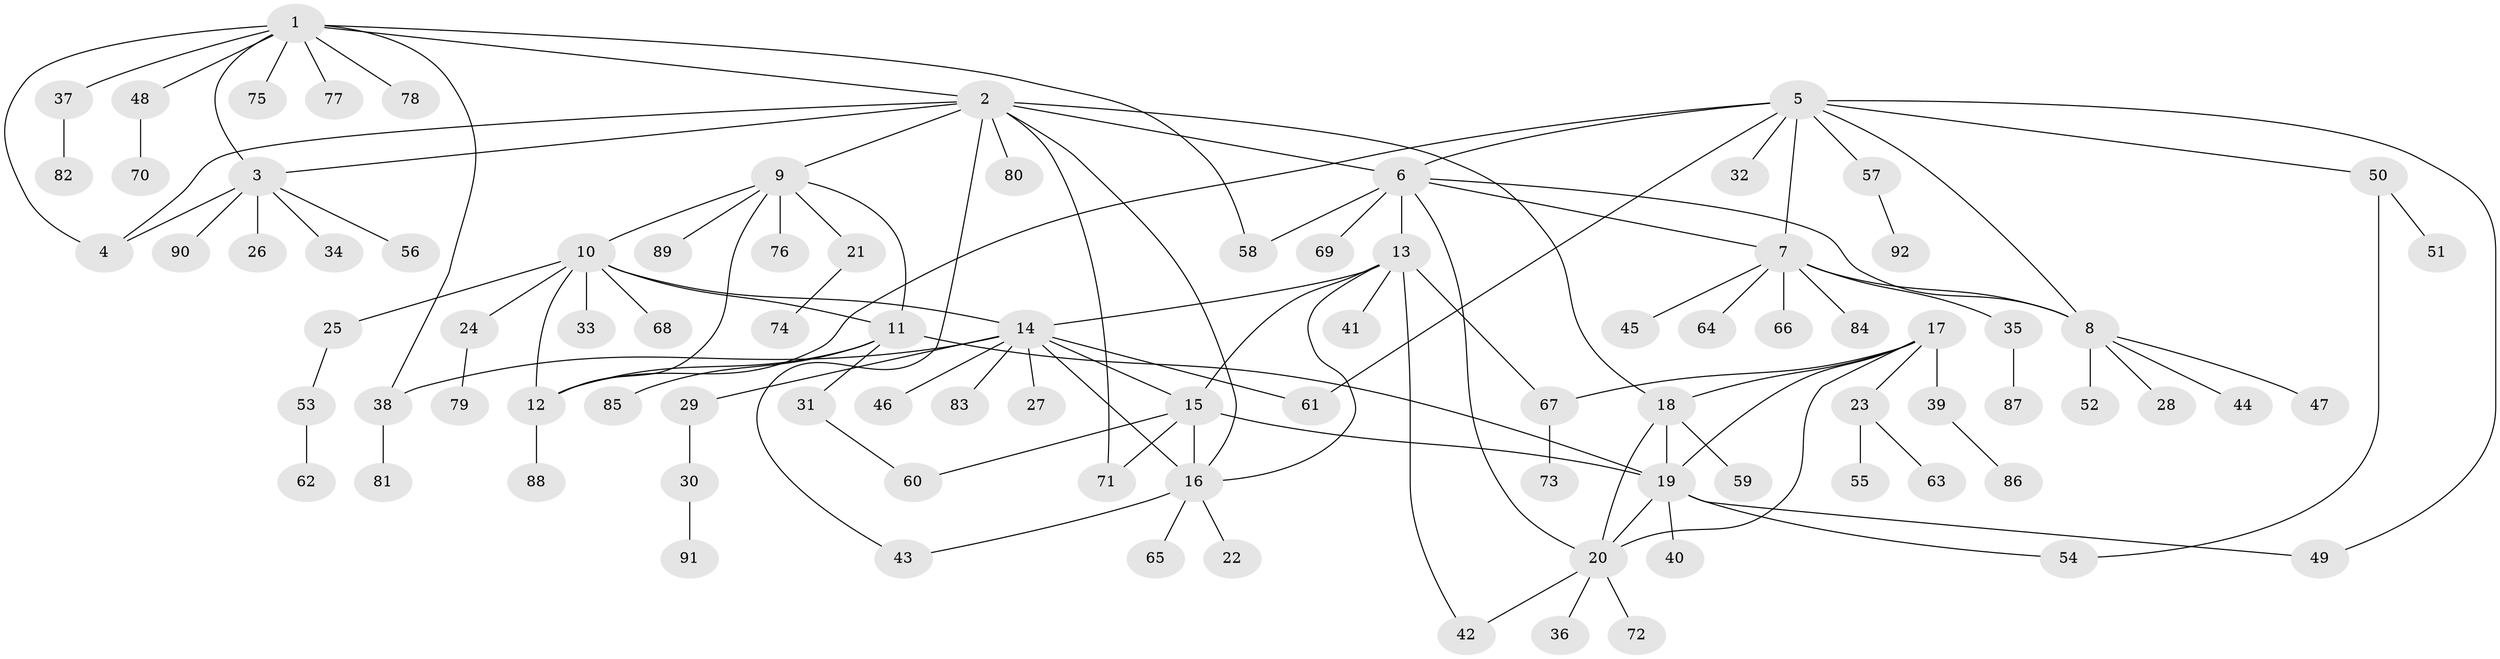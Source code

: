 // coarse degree distribution, {1: 0.42857142857142855, 4: 0.07142857142857142, 6: 0.21428571428571427, 5: 0.17857142857142858, 2: 0.07142857142857142, 3: 0.03571428571428571}
// Generated by graph-tools (version 1.1) at 2025/37/03/04/25 23:37:36]
// undirected, 92 vertices, 122 edges
graph export_dot {
  node [color=gray90,style=filled];
  1;
  2;
  3;
  4;
  5;
  6;
  7;
  8;
  9;
  10;
  11;
  12;
  13;
  14;
  15;
  16;
  17;
  18;
  19;
  20;
  21;
  22;
  23;
  24;
  25;
  26;
  27;
  28;
  29;
  30;
  31;
  32;
  33;
  34;
  35;
  36;
  37;
  38;
  39;
  40;
  41;
  42;
  43;
  44;
  45;
  46;
  47;
  48;
  49;
  50;
  51;
  52;
  53;
  54;
  55;
  56;
  57;
  58;
  59;
  60;
  61;
  62;
  63;
  64;
  65;
  66;
  67;
  68;
  69;
  70;
  71;
  72;
  73;
  74;
  75;
  76;
  77;
  78;
  79;
  80;
  81;
  82;
  83;
  84;
  85;
  86;
  87;
  88;
  89;
  90;
  91;
  92;
  1 -- 2;
  1 -- 3;
  1 -- 4;
  1 -- 37;
  1 -- 38;
  1 -- 48;
  1 -- 58;
  1 -- 75;
  1 -- 77;
  1 -- 78;
  2 -- 3;
  2 -- 4;
  2 -- 6;
  2 -- 9;
  2 -- 16;
  2 -- 18;
  2 -- 43;
  2 -- 71;
  2 -- 80;
  3 -- 4;
  3 -- 26;
  3 -- 34;
  3 -- 56;
  3 -- 90;
  5 -- 6;
  5 -- 7;
  5 -- 8;
  5 -- 12;
  5 -- 32;
  5 -- 49;
  5 -- 50;
  5 -- 57;
  5 -- 61;
  6 -- 7;
  6 -- 8;
  6 -- 13;
  6 -- 20;
  6 -- 58;
  6 -- 69;
  7 -- 8;
  7 -- 35;
  7 -- 45;
  7 -- 64;
  7 -- 66;
  7 -- 84;
  8 -- 28;
  8 -- 44;
  8 -- 47;
  8 -- 52;
  9 -- 10;
  9 -- 11;
  9 -- 12;
  9 -- 21;
  9 -- 76;
  9 -- 89;
  10 -- 11;
  10 -- 12;
  10 -- 14;
  10 -- 24;
  10 -- 25;
  10 -- 33;
  10 -- 68;
  11 -- 12;
  11 -- 19;
  11 -- 31;
  11 -- 85;
  12 -- 88;
  13 -- 14;
  13 -- 15;
  13 -- 16;
  13 -- 41;
  13 -- 42;
  13 -- 67;
  14 -- 15;
  14 -- 16;
  14 -- 27;
  14 -- 29;
  14 -- 38;
  14 -- 46;
  14 -- 61;
  14 -- 83;
  15 -- 16;
  15 -- 19;
  15 -- 60;
  15 -- 71;
  16 -- 22;
  16 -- 43;
  16 -- 65;
  17 -- 18;
  17 -- 19;
  17 -- 20;
  17 -- 23;
  17 -- 39;
  17 -- 67;
  18 -- 19;
  18 -- 20;
  18 -- 59;
  19 -- 20;
  19 -- 40;
  19 -- 49;
  19 -- 54;
  20 -- 36;
  20 -- 42;
  20 -- 72;
  21 -- 74;
  23 -- 55;
  23 -- 63;
  24 -- 79;
  25 -- 53;
  29 -- 30;
  30 -- 91;
  31 -- 60;
  35 -- 87;
  37 -- 82;
  38 -- 81;
  39 -- 86;
  48 -- 70;
  50 -- 51;
  50 -- 54;
  53 -- 62;
  57 -- 92;
  67 -- 73;
}
